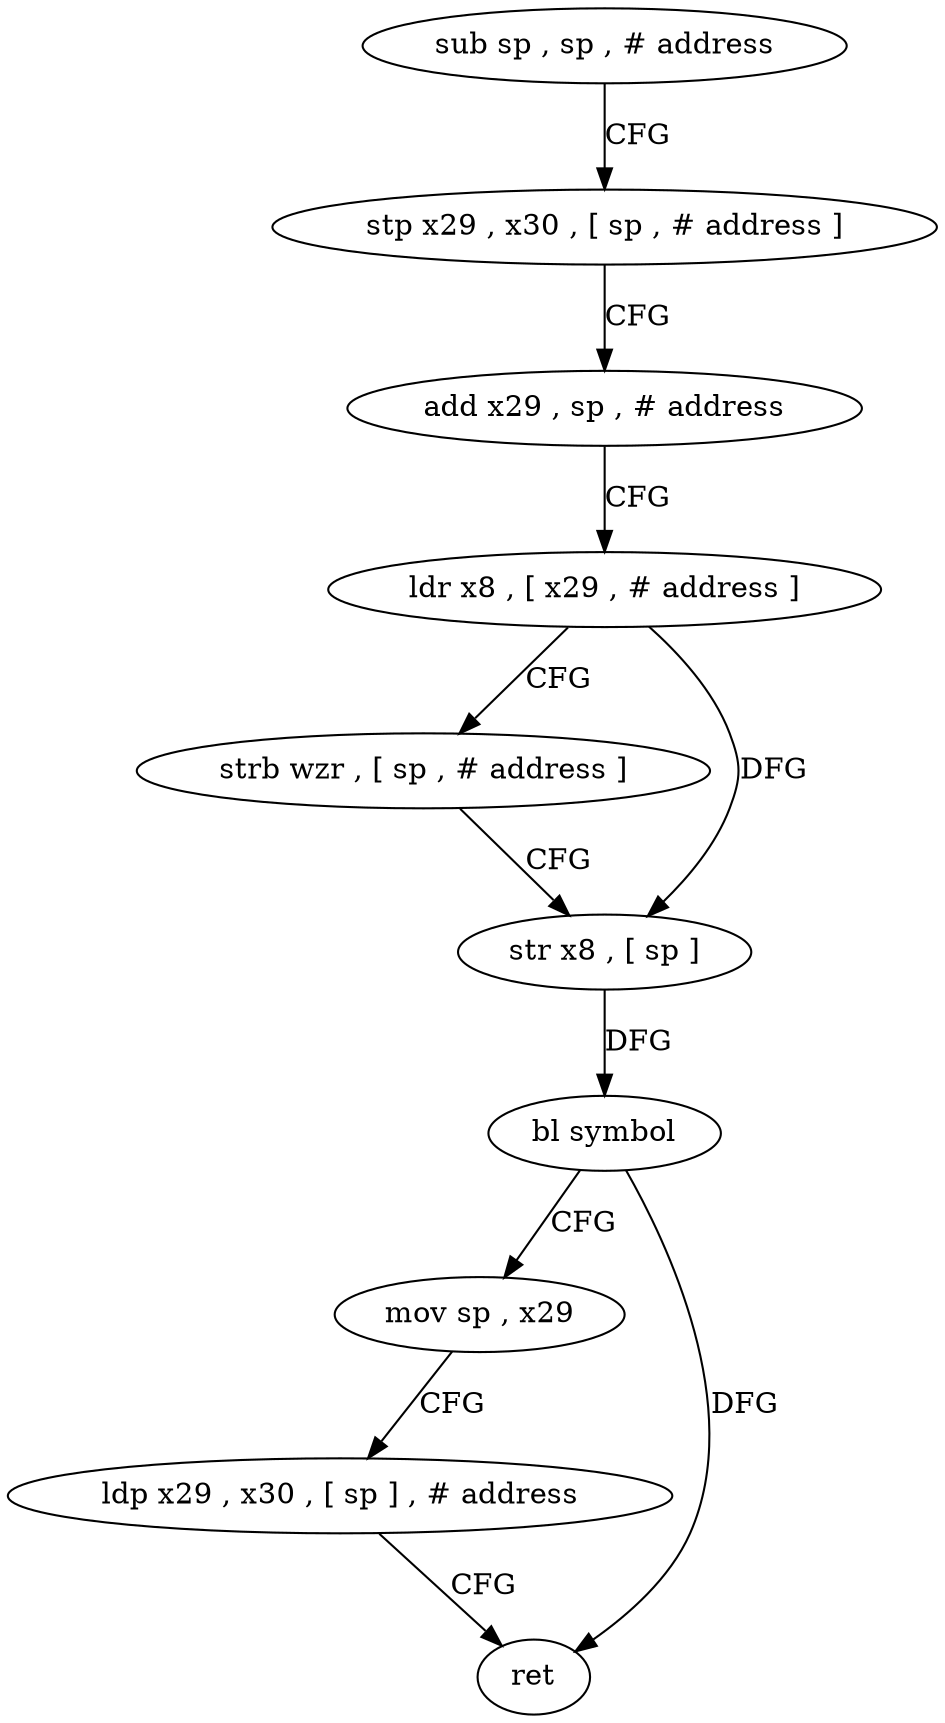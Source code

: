 digraph "func" {
"4370160" [label = "sub sp , sp , # address" ]
"4370164" [label = "stp x29 , x30 , [ sp , # address ]" ]
"4370168" [label = "add x29 , sp , # address" ]
"4370172" [label = "ldr x8 , [ x29 , # address ]" ]
"4370176" [label = "strb wzr , [ sp , # address ]" ]
"4370180" [label = "str x8 , [ sp ]" ]
"4370184" [label = "bl symbol" ]
"4370188" [label = "mov sp , x29" ]
"4370192" [label = "ldp x29 , x30 , [ sp ] , # address" ]
"4370196" [label = "ret" ]
"4370160" -> "4370164" [ label = "CFG" ]
"4370164" -> "4370168" [ label = "CFG" ]
"4370168" -> "4370172" [ label = "CFG" ]
"4370172" -> "4370176" [ label = "CFG" ]
"4370172" -> "4370180" [ label = "DFG" ]
"4370176" -> "4370180" [ label = "CFG" ]
"4370180" -> "4370184" [ label = "DFG" ]
"4370184" -> "4370188" [ label = "CFG" ]
"4370184" -> "4370196" [ label = "DFG" ]
"4370188" -> "4370192" [ label = "CFG" ]
"4370192" -> "4370196" [ label = "CFG" ]
}

